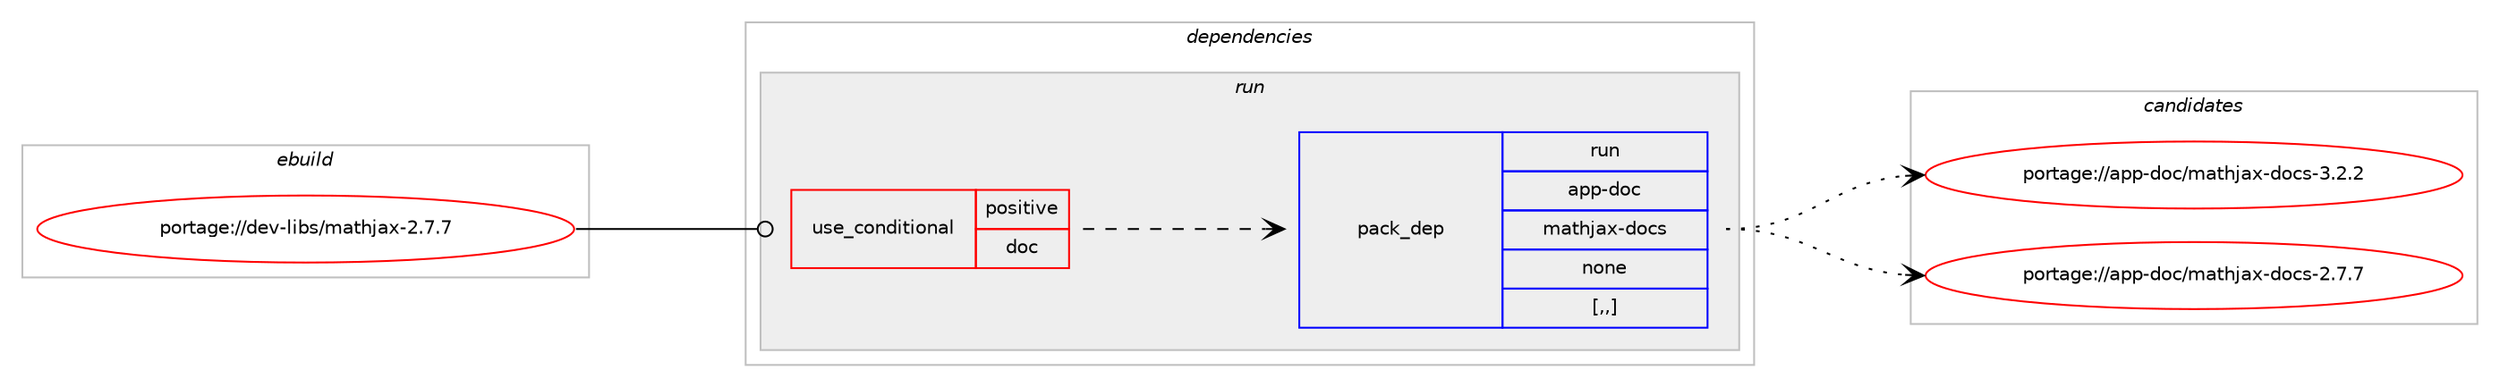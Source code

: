 digraph prolog {

# *************
# Graph options
# *************

newrank=true;
concentrate=true;
compound=true;
graph [rankdir=LR,fontname=Helvetica,fontsize=10,ranksep=1.5];#, ranksep=2.5, nodesep=0.2];
edge  [arrowhead=vee];
node  [fontname=Helvetica,fontsize=10];

# **********
# The ebuild
# **********

subgraph cluster_leftcol {
color=gray;
label=<<i>ebuild</i>>;
id [label="portage://dev-libs/mathjax-2.7.7", color=red, width=4, href="../dev-libs/mathjax-2.7.7.svg"];
}

# ****************
# The dependencies
# ****************

subgraph cluster_midcol {
color=gray;
label=<<i>dependencies</i>>;
subgraph cluster_compile {
fillcolor="#eeeeee";
style=filled;
label=<<i>compile</i>>;
}
subgraph cluster_compileandrun {
fillcolor="#eeeeee";
style=filled;
label=<<i>compile and run</i>>;
}
subgraph cluster_run {
fillcolor="#eeeeee";
style=filled;
label=<<i>run</i>>;
subgraph cond27708 {
dependency112566 [label=<<TABLE BORDER="0" CELLBORDER="1" CELLSPACING="0" CELLPADDING="4"><TR><TD ROWSPAN="3" CELLPADDING="10">use_conditional</TD></TR><TR><TD>positive</TD></TR><TR><TD>doc</TD></TR></TABLE>>, shape=none, color=red];
subgraph pack83662 {
dependency112567 [label=<<TABLE BORDER="0" CELLBORDER="1" CELLSPACING="0" CELLPADDING="4" WIDTH="220"><TR><TD ROWSPAN="6" CELLPADDING="30">pack_dep</TD></TR><TR><TD WIDTH="110">run</TD></TR><TR><TD>app-doc</TD></TR><TR><TD>mathjax-docs</TD></TR><TR><TD>none</TD></TR><TR><TD>[,,]</TD></TR></TABLE>>, shape=none, color=blue];
}
dependency112566:e -> dependency112567:w [weight=20,style="dashed",arrowhead="vee"];
}
id:e -> dependency112566:w [weight=20,style="solid",arrowhead="odot"];
}
}

# **************
# The candidates
# **************

subgraph cluster_choices {
rank=same;
color=gray;
label=<<i>candidates</i>>;

subgraph choice83662 {
color=black;
nodesep=1;
choice9711211245100111994710997116104106971204510011199115455146504650 [label="portage://app-doc/mathjax-docs-3.2.2", color=red, width=4,href="../app-doc/mathjax-docs-3.2.2.svg"];
choice9711211245100111994710997116104106971204510011199115455046554655 [label="portage://app-doc/mathjax-docs-2.7.7", color=red, width=4,href="../app-doc/mathjax-docs-2.7.7.svg"];
dependency112567:e -> choice9711211245100111994710997116104106971204510011199115455146504650:w [style=dotted,weight="100"];
dependency112567:e -> choice9711211245100111994710997116104106971204510011199115455046554655:w [style=dotted,weight="100"];
}
}

}
